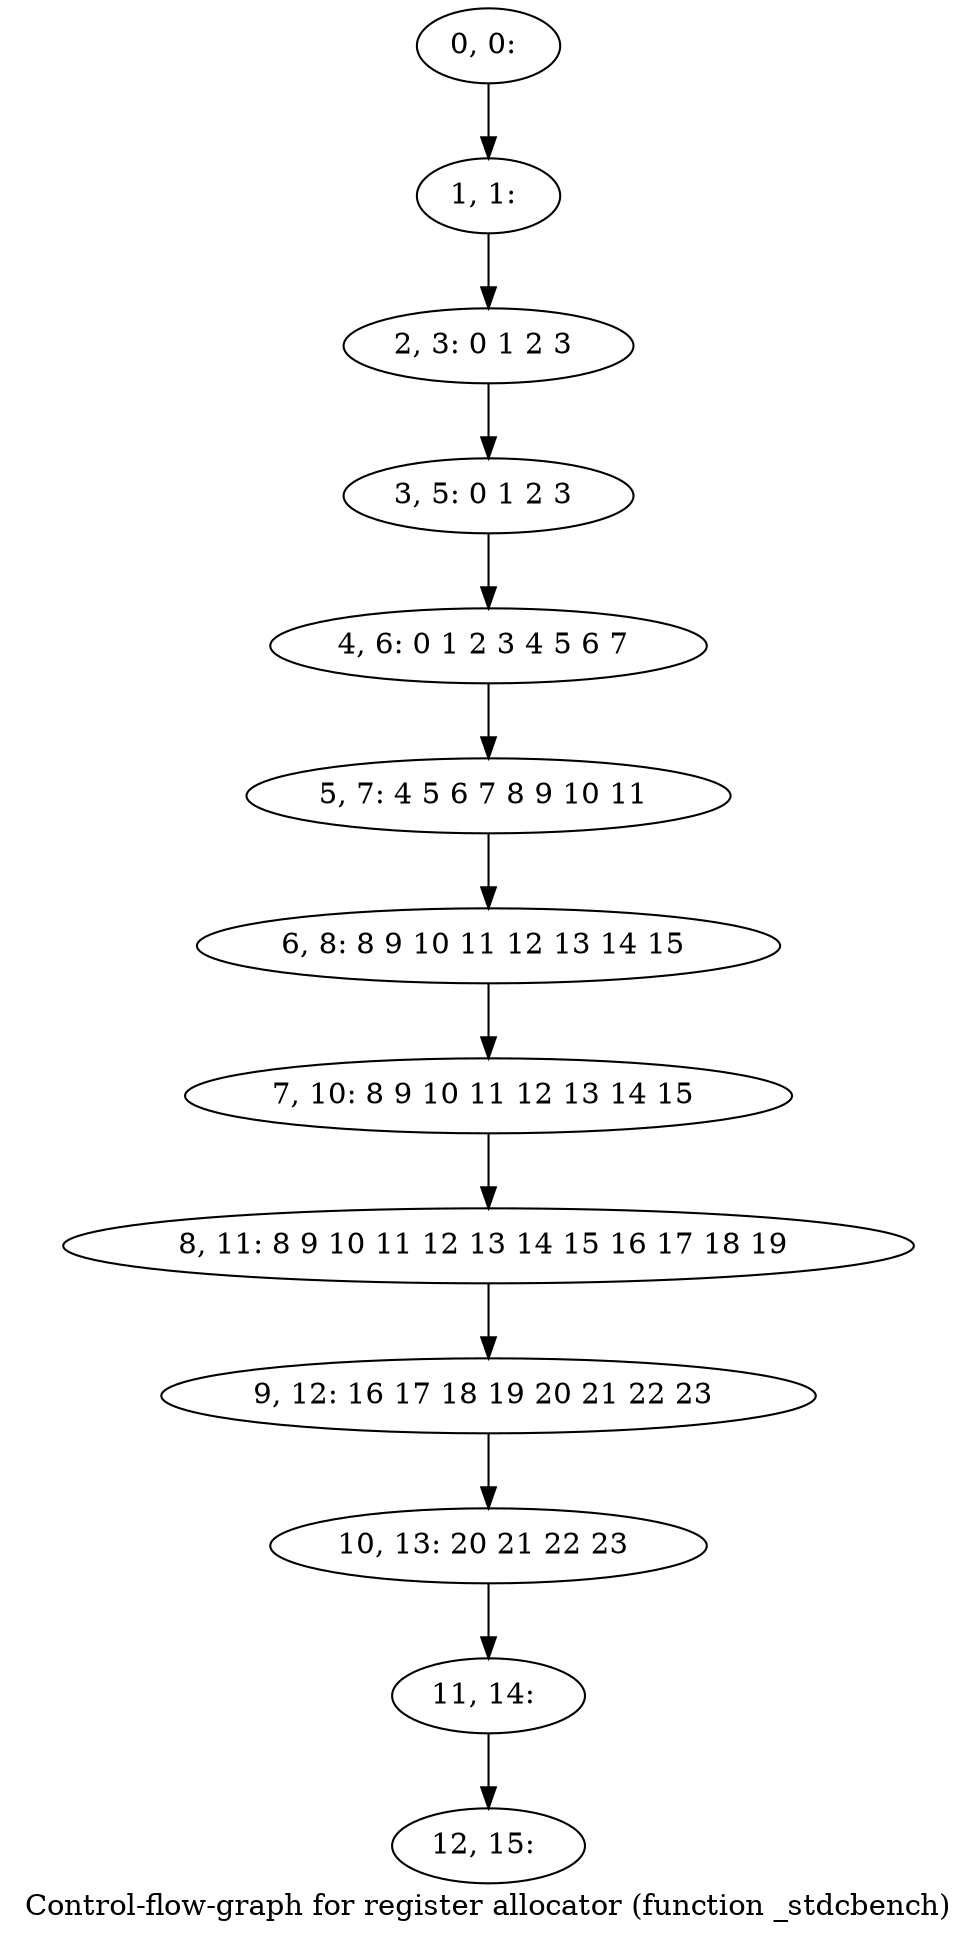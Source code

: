 digraph G {
graph [label="Control-flow-graph for register allocator (function _stdcbench)"]
0[label="0, 0: "];
1[label="1, 1: "];
2[label="2, 3: 0 1 2 3 "];
3[label="3, 5: 0 1 2 3 "];
4[label="4, 6: 0 1 2 3 4 5 6 7 "];
5[label="5, 7: 4 5 6 7 8 9 10 11 "];
6[label="6, 8: 8 9 10 11 12 13 14 15 "];
7[label="7, 10: 8 9 10 11 12 13 14 15 "];
8[label="8, 11: 8 9 10 11 12 13 14 15 16 17 18 19 "];
9[label="9, 12: 16 17 18 19 20 21 22 23 "];
10[label="10, 13: 20 21 22 23 "];
11[label="11, 14: "];
12[label="12, 15: "];
0->1 ;
1->2 ;
2->3 ;
3->4 ;
4->5 ;
5->6 ;
6->7 ;
7->8 ;
8->9 ;
9->10 ;
10->11 ;
11->12 ;
}
